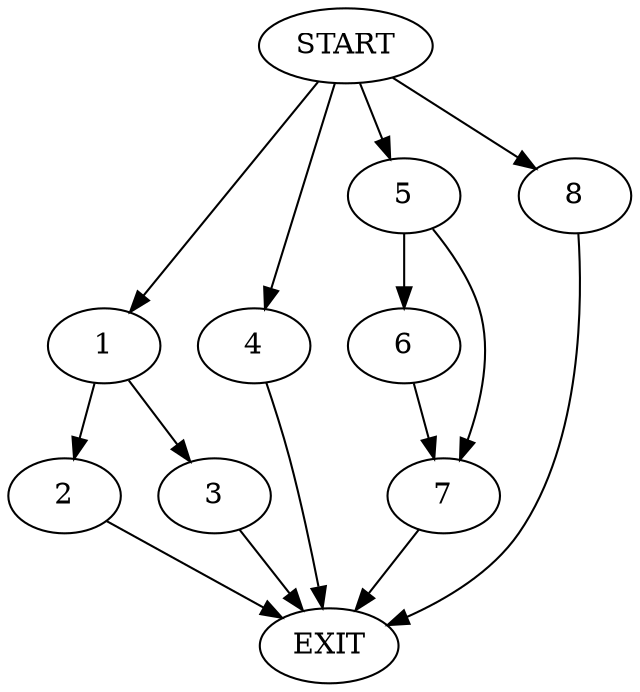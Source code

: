 digraph {
0 [label="START"]
9 [label="EXIT"]
0 -> 1
1 -> 2
1 -> 3
2 -> 9
3 -> 9
0 -> 4
4 -> 9
0 -> 5
5 -> 6
5 -> 7
6 -> 7
7 -> 9
0 -> 8
8 -> 9
}
